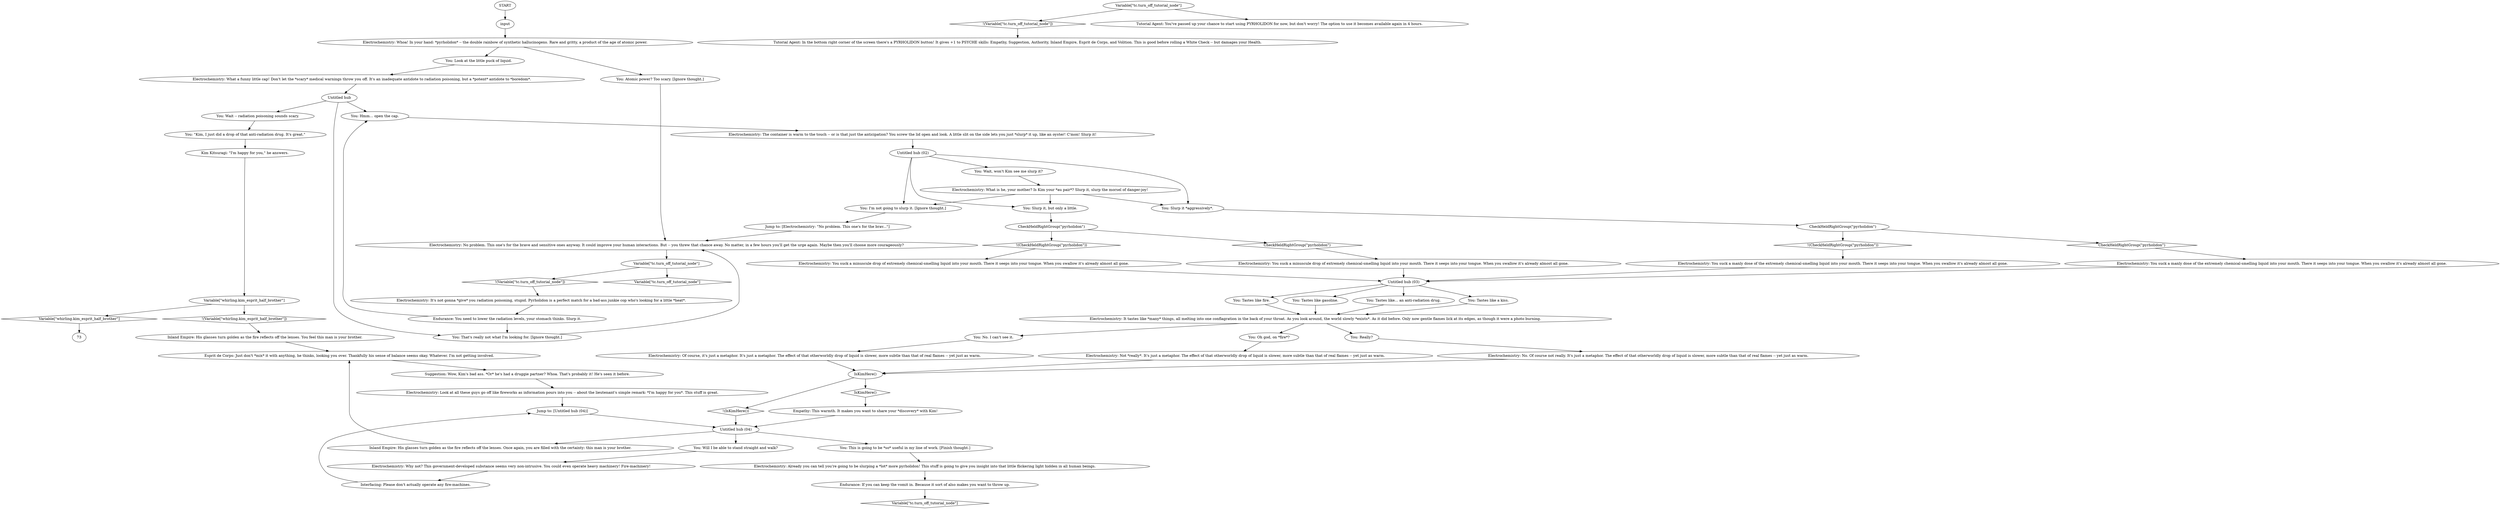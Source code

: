 # INITIATION / PYRHOLIDON HABIT
# A thought for becoming a wonderful pyrholidon addict.
# ==================================================
digraph G {
	  0 [label="START"];
	  1 [label="input"];
	  2 [label="You: Tastes like gasoline."];
	  3 [label="You: Wait -- radiation poisoning sounds scary."];
	  4 [label="You: Slurp it *aggressively*."];
	  5 [label="Jump to: [Electrochemistry: \"No problem. This one's for the brav...\"]"];
	  6 [label="You: This is going to be *so* useful in my line of work. [Finish thought.]"];
	  7 [label="Jump to: [Untitled hub (04)]"];
	  8 [label="You: Will I be able to stand straight and walk?"];
	  9 [label="Esprit de Corps: Just don't *mix* it with anything, he thinks, looking you over. Thankfully his sense of balance seems okay. Whatever. I'm not getting involved."];
	  10 [label="Electrochemistry: Look at all these guys go off like fireworks as information pours into you -- about the lieutenant's simple remark: *I'm happy for you*. This stuff is great."];
	  11 [label="Electrochemistry: Why not? This government-developed substance seems very non-intrusive. You could even operate heavy machinery! Fire-machinery!"];
	  12 [label="Electrochemistry: You suck a manly dose of the extremely chemical-smelling liquid into your mouth. There it seeps into your tongue. When you swallow it's already almost all gone."];
	  13 [label="You: Hmm... open the cap."];
	  14 [label="You: Tastes like... an anti-radiation drug."];
	  15 [label="Electrochemistry: It tastes like *many* things, all melting into one conflagration in the back of your throat. As you look around, the world slowly *exists*. As it did before. Only now gentle flames lick at its edges, as though it were a photo burning."];
	  16 [label="Variable[\"tc.turn_off_tutorial_node\"]"];
	  17 [label="Variable[\"tc.turn_off_tutorial_node\"]", shape=diamond];
	  18 [label="!(Variable[\"tc.turn_off_tutorial_node\"])", shape=diamond];
	  19 [label="You: I'm not going to slurp it. [Ignore thought.]"];
	  20 [label="Empathy: This warmth. It makes you want to share your *discovery* with Kim!"];
	  21 [label="Interfacing: Please don't actually operate any fire-machines."];
	  22 [label="Tutorial Agent: In the bottom right corner of the screen there's a PYRHOLIDON button! It gives +1 to PSYCHE skills: Empathy, Suggestion, Authority, Inland Empire, Esprit de Corps, and Volition. This is good before rolling a White Check -- but damages your Health."];
	  23 [label="Electrochemistry: No. Of course not really. It's just a metaphor. The effect of that otherworldly drop of liquid is slower, more subtle than that of real flames -- yet just as warm."];
	  24 [label="Suggestion: Wow, Kim's bad ass. *Or* he's had a druggie partner? Whoa. That's probably it! He's seen it before."];
	  25 [label="Electrochemistry: Already you can tell you're going to be slurping a *lot* more pyrholidon! This stuff is going to give you insight into that little flickering light hidden in all human beings."];
	  26 [label="Electrochemistry: The container is warm to the touch -- or is that just the anticipation? You screw the lid open and look. A little slit on the side lets you just *slurp* it up, like an oyster! C'mon! Slurp it!"];
	  27 [label="Electrochemistry: You suck a minuscule drop of extremely chemical-smelling liquid into your mouth. There it seeps into your tongue. When you swallow it's already almost all gone."];
	  28 [label="You: Tastes like a kiss."];
	  29 [label="Electrochemistry: Of course, it's just a metaphor. It's just a metaphor. The effect of that otherworldly drop of liquid is slower, more subtle than that of real flames -- yet just as warm."];
	  30 [label="Endurance: If you can keep the vomit in. Because it sort of also makes you want to throw up."];
	  31 [label="Untitled hub"];
	  32 [label="Endurance: You need to lower the radiation levels, your stomach thinks. Slurp it."];
	  33 [label="You: That's really not what I'm looking for. [Ignore thought.]"];
	  34 [label="You: Slurp it, but only a little."];
	  35 [label="Electrochemistry: Not *really*. It's just a metaphor. The effect of that otherworldly drop of liquid is slower, more subtle than that of real flames -- yet just as warm."];
	  36 [label="Electrochemistry: No problem. This one's for the brave and sensitive ones anyway. It could improve your human interactions. But -- you threw that chance away. No matter, in a few hours you'll get the urge again. Maybe then you'll choose more courageously?"];
	  37 [label="You: Really?"];
	  38 [label="You: Oh god, on *fire*?"];
	  39 [label="Untitled hub (04)"];
	  40 [label="CheckHeldRightGroup(\"pyrholidon\")"];
	  41 [label="CheckHeldRightGroup(\"pyrholidon\")", shape=diamond];
	  42 [label="!(CheckHeldRightGroup(\"pyrholidon\"))", shape=diamond];
	  43 [label="You: Tastes like fire."];
	  44 [label="Inland Empire: His glasses turn golden as the fire reflects off the lenses. You feel this man is your brother."];
	  45 [label="Variable[\"whirling.kim_esprit_half_brother\"]"];
	  46 [label="Variable[\"whirling.kim_esprit_half_brother\"]", shape=diamond];
	  47 [label="!(Variable[\"whirling.kim_esprit_half_brother\"])", shape=diamond];
	  48 [label="Electrochemistry: Whoa! In your hand: *pyrholidon* -- the double rainbow of synthetic hallucinogens. Rare and gritty, a product of the age of atomic power."];
	  49 [label="You: Look at the little puck of liquid."];
	  50 [label="Electrochemistry: What is he, your mother? Is Kim your *au pair*? Slurp it, slurp the morsel of danger-joy!"];
	  51 [label="Electrochemistry: You suck a manly dose of the extremely chemical-smelling liquid into your mouth. There it seeps into your tongue. When you swallow it's already almost all gone."];
	  52 [label="Untitled hub (03)"];
	  53 [label="You: No. I can't see it."];
	  54 [label="Kim Kitsuragi: \"I'm happy for you,\" he answers."];
	  55 [label="You: Atomic power? Too scary. [Ignore thought.]"];
	  56 [label="IsKimHere()"];
	  57 [label="IsKimHere()", shape=diamond];
	  58 [label="!(IsKimHere())", shape=diamond];
	  59 [label="CheckHeldRightGroup(\"pyrholidon\")"];
	  60 [label="CheckHeldRightGroup(\"pyrholidon\")", shape=diamond];
	  61 [label="!(CheckHeldRightGroup(\"pyrholidon\"))", shape=diamond];
	  62 [label="Electrochemistry: You suck a minuscule drop of extremely chemical-smelling liquid into your mouth. There it seeps into your tongue. When you swallow it's already almost all gone."];
	  63 [label="Electrochemistry: What a funny little cap! Don't let the *scary* medical warnings throw you off. It's an inadequate antidote to radiation poisoning, but a *potent* antidote to *boredom*."];
	  64 [label="Untitled hub (02)"];
	  65 [label="You: Wait, won't Kim see me slurp it?"];
	  66 [label="Variable[\"tc.turn_off_tutorial_node\"]"];
	  67 [label="Variable[\"tc.turn_off_tutorial_node\"]", shape=diamond];
	  68 [label="!(Variable[\"tc.turn_off_tutorial_node\"])", shape=diamond];
	  69 [label="Tutorial Agent: You've passed up your chance to start using PYRHOLIDON for now, but don't worry! The option to use it becomes available again in 4 hours."];
	  70 [label="Electrochemistry: It's not gonna *give* you radiation poisoning, stupid. Pyrholidon is a perfect match for a bad-ass junkie cop who's looking for a little *heat*."];
	  71 [label="You: \"Kim, I just did a drop of that anti-radiation drug. It's great.\""];
	  72 [label="Inland Empire: His glasses turn golden as the fire reflects off the lenses. Once again, you are filled with the certainty: this man is your brother."];
	  0 -> 1
	  1 -> 48
	  2 -> 15
	  3 -> 71
	  4 -> 40
	  5 -> 36
	  6 -> 25
	  7 -> 39
	  8 -> 11
	  9 -> 24
	  10 -> 7
	  11 -> 21
	  12 -> 52
	  13 -> 26
	  14 -> 15
	  15 -> 53
	  15 -> 37
	  15 -> 38
	  16 -> 17
	  16 -> 18
	  18 -> 70
	  19 -> 5
	  20 -> 39
	  21 -> 7
	  23 -> 56
	  24 -> 10
	  25 -> 30
	  26 -> 64
	  27 -> 52
	  28 -> 15
	  29 -> 56
	  30 -> 67
	  31 -> 33
	  31 -> 3
	  31 -> 13
	  32 -> 33
	  32 -> 13
	  33 -> 36
	  34 -> 59
	  35 -> 56
	  36 -> 16
	  37 -> 23
	  38 -> 35
	  39 -> 72
	  39 -> 8
	  39 -> 6
	  40 -> 41
	  40 -> 42
	  41 -> 51
	  42 -> 12
	  43 -> 15
	  44 -> 9
	  45 -> 46
	  45 -> 47
	  46 -> 73
	  47 -> 44
	  48 -> 49
	  48 -> 55
	  49 -> 63
	  50 -> 34
	  50 -> 19
	  50 -> 4
	  51 -> 52
	  52 -> 2
	  52 -> 43
	  52 -> 28
	  52 -> 14
	  53 -> 29
	  54 -> 45
	  55 -> 36
	  56 -> 57
	  56 -> 58
	  57 -> 20
	  58 -> 39
	  59 -> 60
	  59 -> 61
	  60 -> 62
	  61 -> 27
	  62 -> 52
	  63 -> 31
	  64 -> 65
	  64 -> 34
	  64 -> 19
	  64 -> 4
	  65 -> 50
	  66 -> 68
	  66 -> 69
	  68 -> 22
	  70 -> 32
	  71 -> 54
	  72 -> 9
}

